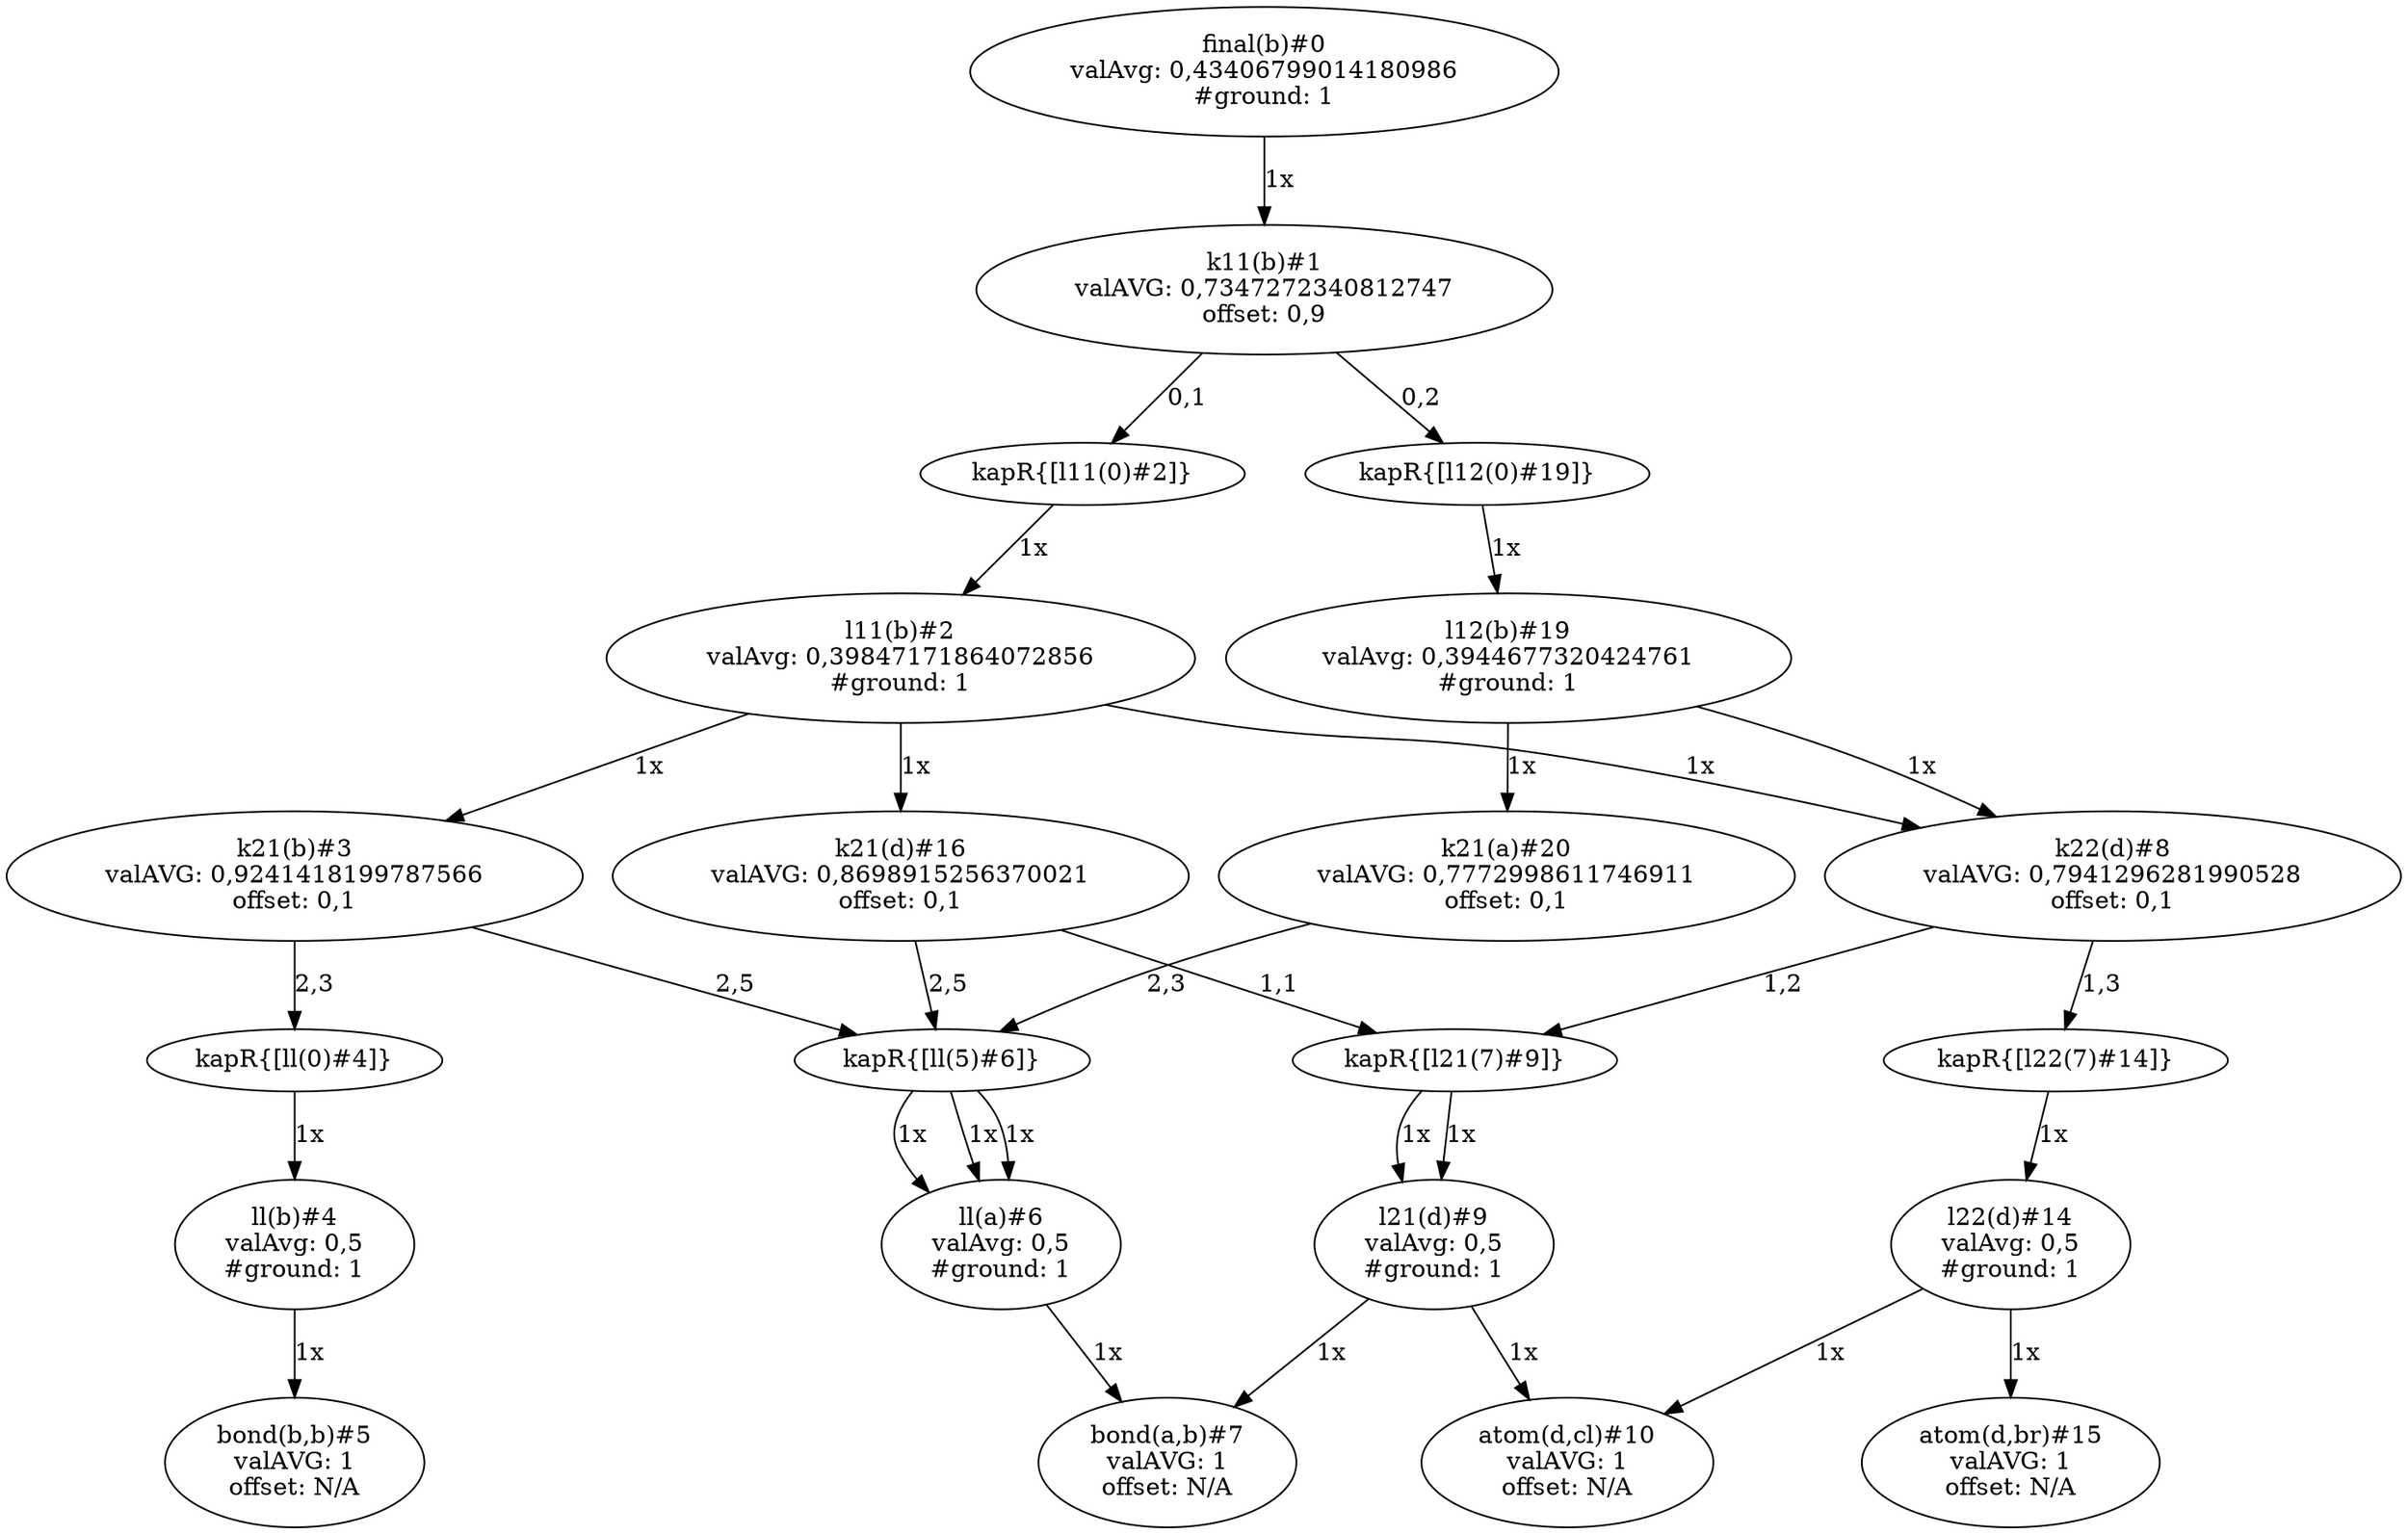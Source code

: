 digraph G {
"final(b)#0
valAvg: 0,43406799014180986
#ground: 1" -> "k11(b)#1
valAVG: 0,7347272340812747
offset: 0,9" [ label = "1x" ];
"k11(b)#1
valAVG: 0,7347272340812747
offset: 0,9" -> "kapR{[l11(0)#2]}" [ label = "0,1" ];
"kapR{[l11(0)#2]}" -> "l11(b)#2
valAvg: 0,39847171864072856
#ground: 1" [ label = "1x" ];
"k11(b)#1
valAVG: 0,7347272340812747
offset: 0,9" -> "kapR{[l12(0)#19]}" [ label = "0,2" ];
"kapR{[l12(0)#19]}" -> "l12(b)#19
valAvg: 0,3944677320424761
#ground: 1" [ label = "1x" ];
"l11(b)#2
valAvg: 0,39847171864072856
#ground: 1" -> "k21(b)#3
valAVG: 0,9241418199787566
offset: 0,1" [ label = "1x" ];
"k21(b)#3
valAVG: 0,9241418199787566
offset: 0,1" -> "kapR{[ll(0)#4]}" [ label = "2,3" ];
"kapR{[ll(0)#4]}" -> "ll(b)#4
valAvg: 0,5
#ground: 1" [ label = "1x" ];
"k21(b)#3
valAVG: 0,9241418199787566
offset: 0,1" -> "kapR{[ll(5)#6]}" [ label = "2,5" ];
"kapR{[ll(5)#6]}" -> "ll(a)#6
valAvg: 0,5
#ground: 1" [ label = "1x" ];
"ll(b)#4
valAvg: 0,5
#ground: 1" -> "bond(b,b)#5
valAVG: 1
offset: N/A" [ label = "1x" ];
"ll(a)#6
valAvg: 0,5
#ground: 1" -> "bond(a,b)#7
valAVG: 1
offset: N/A" [ label = "1x" ];
"l11(b)#2
valAvg: 0,39847171864072856
#ground: 1" -> "k22(d)#8
valAVG: 0,7941296281990528
offset: 0,1" [ label = "1x" ];
"k22(d)#8
valAVG: 0,7941296281990528
offset: 0,1" -> "kapR{[l21(7)#9]}" [ label = "1,2" ];
"kapR{[l21(7)#9]}" -> "l21(d)#9
valAvg: 0,5
#ground: 1" [ label = "1x" ];
"k22(d)#8
valAVG: 0,7941296281990528
offset: 0,1" -> "kapR{[l22(7)#14]}" [ label = "1,3" ];
"kapR{[l22(7)#14]}" -> "l22(d)#14
valAvg: 0,5
#ground: 1" [ label = "1x" ];
"l21(d)#9
valAvg: 0,5
#ground: 1" -> "atom(d,cl)#10
valAVG: 1
offset: N/A" [ label = "1x" ];
"l21(d)#9
valAvg: 0,5
#ground: 1" -> "bond(a,b)#7
valAVG: 1
offset: N/A" [ label = "1x" ];
"l22(d)#14
valAvg: 0,5
#ground: 1" -> "atom(d,br)#15
valAVG: 1
offset: N/A" [ label = "1x" ];
"l22(d)#14
valAvg: 0,5
#ground: 1" -> "atom(d,cl)#10
valAVG: 1
offset: N/A" [ label = "1x" ];
"l11(b)#2
valAvg: 0,39847171864072856
#ground: 1" -> "k21(d)#16
valAVG: 0,8698915256370021
offset: 0,1" [ label = "1x" ];
"k21(d)#16
valAVG: 0,8698915256370021
offset: 0,1" -> "kapR{[l21(7)#9]}" [ label = "1,1" ];
"kapR{[l21(7)#9]}" -> "l21(d)#9
valAvg: 0,5
#ground: 1" [ label = "1x" ];
"k21(d)#16
valAVG: 0,8698915256370021
offset: 0,1" -> "kapR{[ll(5)#6]}" [ label = "2,5" ];
"kapR{[ll(5)#6]}" -> "ll(a)#6
valAvg: 0,5
#ground: 1" [ label = "1x" ];
"l12(b)#19
valAvg: 0,3944677320424761
#ground: 1" -> "k21(a)#20
valAVG: 0,7772998611746911
offset: 0,1" [ label = "1x" ];
"k21(a)#20
valAVG: 0,7772998611746911
offset: 0,1" -> "kapR{[ll(5)#6]}" [ label = "2,3" ];
"kapR{[ll(5)#6]}" -> "ll(a)#6
valAvg: 0,5
#ground: 1" [ label = "1x" ];
"l12(b)#19
valAvg: 0,3944677320424761
#ground: 1" -> "k22(d)#8
valAVG: 0,7941296281990528
offset: 0,1" [ label = "1x" ];
}
